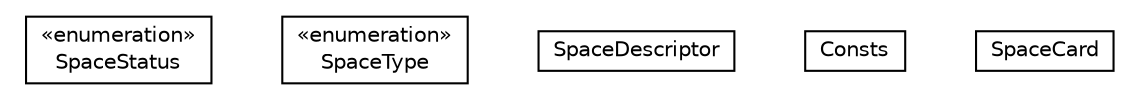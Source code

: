 #!/usr/local/bin/dot
#
# Class diagram 
# Generated by UMLGraph version R5_6-24-gf6e263 (http://www.umlgraph.org/)
#

digraph G {
	edge [fontname="Helvetica",fontsize=10,labelfontname="Helvetica",labelfontsize=10];
	node [fontname="Helvetica",fontsize=10,shape=plaintext];
	nodesep=0.25;
	ranksep=0.5;
	// org.universAAL.middleware.interfaces.space.SpaceStatus
	c79564 [label=<<table title="org.universAAL.middleware.interfaces.space.SpaceStatus" border="0" cellborder="1" cellspacing="0" cellpadding="2" port="p" href="./SpaceStatus.html">
		<tr><td><table border="0" cellspacing="0" cellpadding="1">
<tr><td align="center" balign="center"> &#171;enumeration&#187; </td></tr>
<tr><td align="center" balign="center"> SpaceStatus </td></tr>
		</table></td></tr>
		</table>>, URL="./SpaceStatus.html", fontname="Helvetica", fontcolor="black", fontsize=10.0];
	// org.universAAL.middleware.interfaces.space.SpaceType
	c79565 [label=<<table title="org.universAAL.middleware.interfaces.space.SpaceType" border="0" cellborder="1" cellspacing="0" cellpadding="2" port="p" href="./SpaceType.html">
		<tr><td><table border="0" cellspacing="0" cellpadding="1">
<tr><td align="center" balign="center"> &#171;enumeration&#187; </td></tr>
<tr><td align="center" balign="center"> SpaceType </td></tr>
		</table></td></tr>
		</table>>, URL="./SpaceType.html", fontname="Helvetica", fontcolor="black", fontsize=10.0];
	// org.universAAL.middleware.interfaces.space.SpaceDescriptor
	c79566 [label=<<table title="org.universAAL.middleware.interfaces.space.SpaceDescriptor" border="0" cellborder="1" cellspacing="0" cellpadding="2" port="p" href="./SpaceDescriptor.html">
		<tr><td><table border="0" cellspacing="0" cellpadding="1">
<tr><td align="center" balign="center"> SpaceDescriptor </td></tr>
		</table></td></tr>
		</table>>, URL="./SpaceDescriptor.html", fontname="Helvetica", fontcolor="black", fontsize=10.0];
	// org.universAAL.middleware.interfaces.space.Consts
	c79567 [label=<<table title="org.universAAL.middleware.interfaces.space.Consts" border="0" cellborder="1" cellspacing="0" cellpadding="2" port="p" href="./Consts.html">
		<tr><td><table border="0" cellspacing="0" cellpadding="1">
<tr><td align="center" balign="center"> Consts </td></tr>
		</table></td></tr>
		</table>>, URL="./Consts.html", fontname="Helvetica", fontcolor="black", fontsize=10.0];
	// org.universAAL.middleware.interfaces.space.SpaceCard
	c79568 [label=<<table title="org.universAAL.middleware.interfaces.space.SpaceCard" border="0" cellborder="1" cellspacing="0" cellpadding="2" port="p" href="./SpaceCard.html">
		<tr><td><table border="0" cellspacing="0" cellpadding="1">
<tr><td align="center" balign="center"> SpaceCard </td></tr>
		</table></td></tr>
		</table>>, URL="./SpaceCard.html", fontname="Helvetica", fontcolor="black", fontsize=10.0];
}

